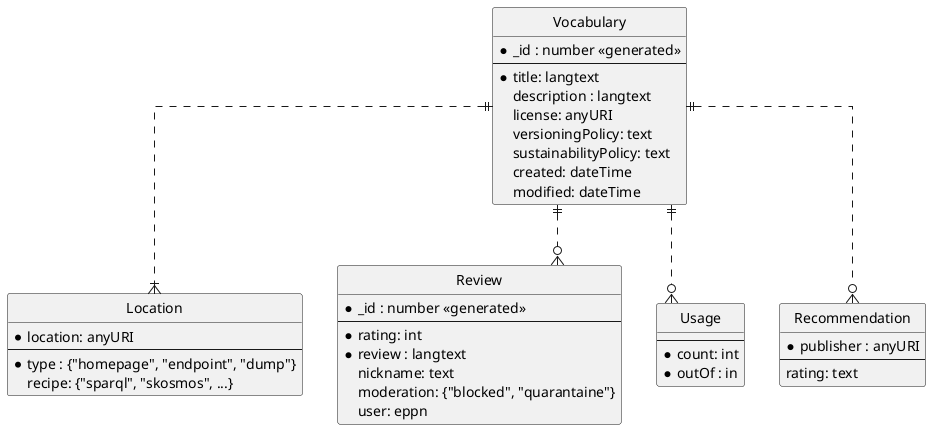 @startuml

' hide the spot
hide circle

' avoid problems with angled crows feet
skinparam linetype ortho

entity "Vocabulary" as vocab {
  *_id : number <<generated>>
  --
  *title: langtext
  description : langtext
  license: anyURI 
  'license uri from a known set
  versioningPolicy: text
  sustainabilityPolicy: text
  created: dateTime
  modified: dateTime
}

entity "Location" as loc {
  *location: anyURI
  --
  *type : {"homepage", "endpoint", "dump"}
  recipe: {"sparql", "skosmos", ...}
}

entity "Review" as rev {
  *_id : number <<generated>>
  --
  *rating: int
  *review : langtext
  nickname: text
  moderation: {"blocked", "quarantaine"}
  user: eppn
}

entity "Usage" as use {
  --
  *count: int
  *outOf : in
}

entity "Recommendation" as rec {
  * publisher : anyURI
  --
  rating: text
  ' publisher uri's come from known domains
}

vocab ||..|{ loc
vocab ||..o{ rev
vocab ||..o{ use
vocab ||..o{ rec

@enduml